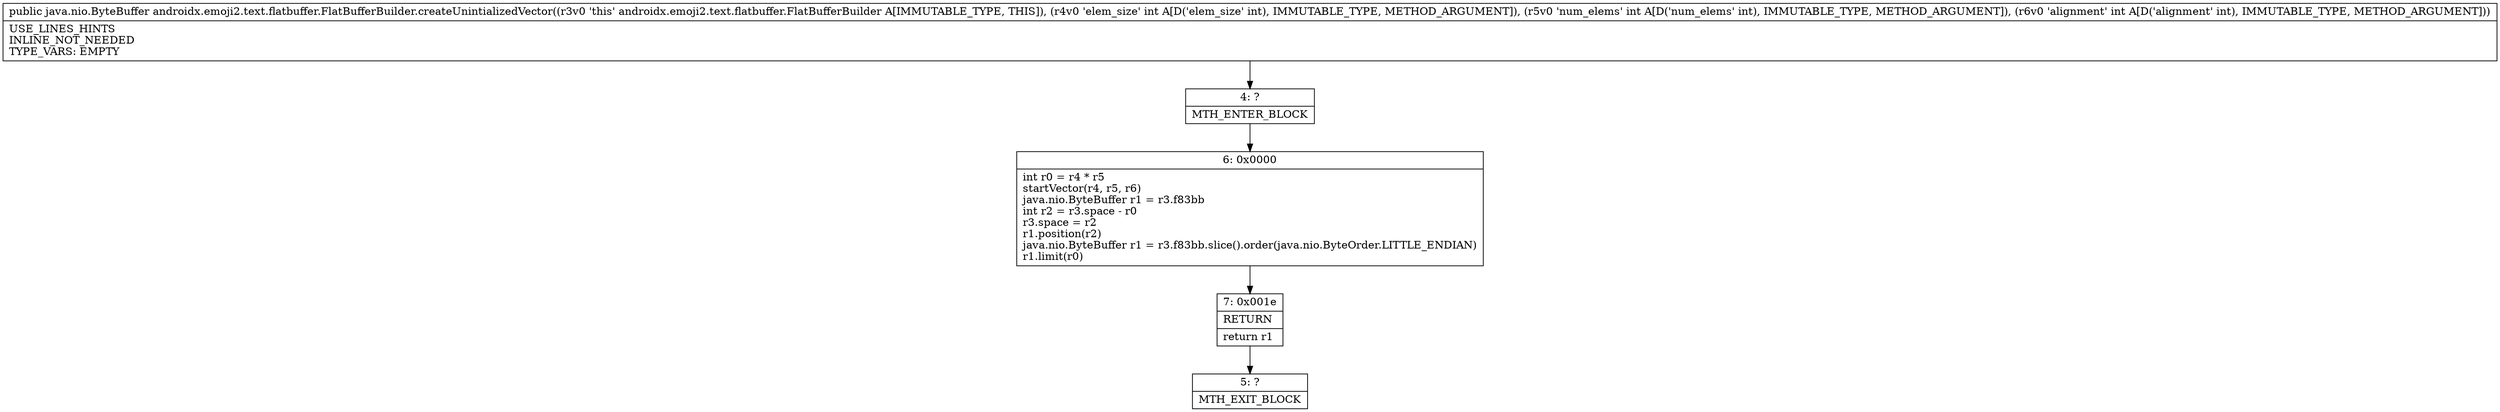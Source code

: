 digraph "CFG forandroidx.emoji2.text.flatbuffer.FlatBufferBuilder.createUnintializedVector(III)Ljava\/nio\/ByteBuffer;" {
Node_4 [shape=record,label="{4\:\ ?|MTH_ENTER_BLOCK\l}"];
Node_6 [shape=record,label="{6\:\ 0x0000|int r0 = r4 * r5\lstartVector(r4, r5, r6)\ljava.nio.ByteBuffer r1 = r3.f83bb\lint r2 = r3.space \- r0\lr3.space = r2\lr1.position(r2)\ljava.nio.ByteBuffer r1 = r3.f83bb.slice().order(java.nio.ByteOrder.LITTLE_ENDIAN)\lr1.limit(r0)\l}"];
Node_7 [shape=record,label="{7\:\ 0x001e|RETURN\l|return r1\l}"];
Node_5 [shape=record,label="{5\:\ ?|MTH_EXIT_BLOCK\l}"];
MethodNode[shape=record,label="{public java.nio.ByteBuffer androidx.emoji2.text.flatbuffer.FlatBufferBuilder.createUnintializedVector((r3v0 'this' androidx.emoji2.text.flatbuffer.FlatBufferBuilder A[IMMUTABLE_TYPE, THIS]), (r4v0 'elem_size' int A[D('elem_size' int), IMMUTABLE_TYPE, METHOD_ARGUMENT]), (r5v0 'num_elems' int A[D('num_elems' int), IMMUTABLE_TYPE, METHOD_ARGUMENT]), (r6v0 'alignment' int A[D('alignment' int), IMMUTABLE_TYPE, METHOD_ARGUMENT]))  | USE_LINES_HINTS\lINLINE_NOT_NEEDED\lTYPE_VARS: EMPTY\l}"];
MethodNode -> Node_4;Node_4 -> Node_6;
Node_6 -> Node_7;
Node_7 -> Node_5;
}


